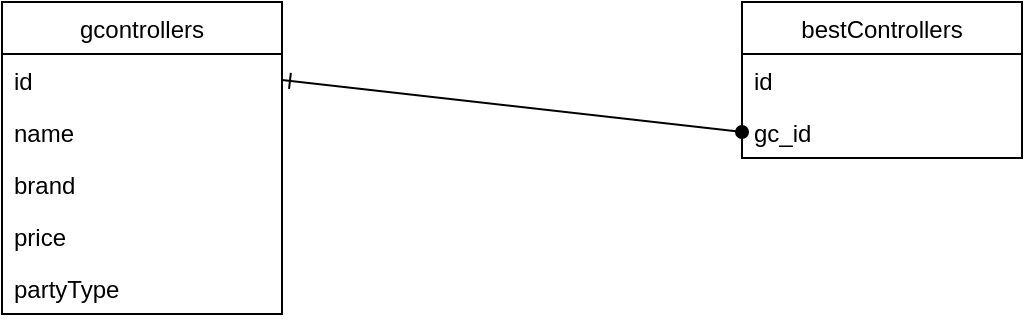 <mxfile version="17.4.5" type="device"><diagram id="3Wl7DNPYKTQsuqgE1KGs" name="Page-1"><mxGraphModel dx="1422" dy="794" grid="1" gridSize="10" guides="1" tooltips="1" connect="1" arrows="1" fold="1" page="1" pageScale="1" pageWidth="850" pageHeight="1100" math="0" shadow="0"><root><mxCell id="0"/><mxCell id="1" parent="0"/><mxCell id="4eNMRqFqM1nlqYt6Isr0-1" value="bestControllers" style="swimlane;fontStyle=0;childLayout=stackLayout;horizontal=1;startSize=26;fillColor=none;horizontalStack=0;resizeParent=1;resizeParentMax=0;resizeLast=0;collapsible=1;marginBottom=0;" vertex="1" parent="1"><mxGeometry x="510" y="290" width="140" height="78" as="geometry"/></mxCell><mxCell id="4eNMRqFqM1nlqYt6Isr0-2" value="id" style="text;strokeColor=none;fillColor=none;align=left;verticalAlign=top;spacingLeft=4;spacingRight=4;overflow=hidden;rotatable=0;points=[[0,0.5],[1,0.5]];portConstraint=eastwest;" vertex="1" parent="4eNMRqFqM1nlqYt6Isr0-1"><mxGeometry y="26" width="140" height="26" as="geometry"/></mxCell><mxCell id="4eNMRqFqM1nlqYt6Isr0-4" value="gc_id" style="text;strokeColor=none;fillColor=none;align=left;verticalAlign=top;spacingLeft=4;spacingRight=4;overflow=hidden;rotatable=0;points=[[0,0.5],[1,0.5]];portConstraint=eastwest;" vertex="1" parent="4eNMRqFqM1nlqYt6Isr0-1"><mxGeometry y="52" width="140" height="26" as="geometry"/></mxCell><mxCell id="4eNMRqFqM1nlqYt6Isr0-36" value="gcontrollers" style="swimlane;fontStyle=0;childLayout=stackLayout;horizontal=1;startSize=26;fillColor=none;horizontalStack=0;resizeParent=1;resizeParentMax=0;resizeLast=0;collapsible=1;marginBottom=0;" vertex="1" parent="1"><mxGeometry x="140" y="290" width="140" height="156" as="geometry"/></mxCell><mxCell id="4eNMRqFqM1nlqYt6Isr0-37" value="id" style="text;strokeColor=none;fillColor=none;align=left;verticalAlign=top;spacingLeft=4;spacingRight=4;overflow=hidden;rotatable=0;points=[[0,0.5],[1,0.5]];portConstraint=eastwest;" vertex="1" parent="4eNMRqFqM1nlqYt6Isr0-36"><mxGeometry y="26" width="140" height="26" as="geometry"/></mxCell><mxCell id="4eNMRqFqM1nlqYt6Isr0-38" value="name" style="text;strokeColor=none;fillColor=none;align=left;verticalAlign=top;spacingLeft=4;spacingRight=4;overflow=hidden;rotatable=0;points=[[0,0.5],[1,0.5]];portConstraint=eastwest;" vertex="1" parent="4eNMRqFqM1nlqYt6Isr0-36"><mxGeometry y="52" width="140" height="26" as="geometry"/></mxCell><mxCell id="4eNMRqFqM1nlqYt6Isr0-39" value="brand" style="text;strokeColor=none;fillColor=none;align=left;verticalAlign=top;spacingLeft=4;spacingRight=4;overflow=hidden;rotatable=0;points=[[0,0.5],[1,0.5]];portConstraint=eastwest;" vertex="1" parent="4eNMRqFqM1nlqYt6Isr0-36"><mxGeometry y="78" width="140" height="26" as="geometry"/></mxCell><mxCell id="4eNMRqFqM1nlqYt6Isr0-40" value="price" style="text;strokeColor=none;fillColor=none;align=left;verticalAlign=top;spacingLeft=4;spacingRight=4;overflow=hidden;rotatable=0;points=[[0,0.5],[1,0.5]];portConstraint=eastwest;" vertex="1" parent="4eNMRqFqM1nlqYt6Isr0-36"><mxGeometry y="104" width="140" height="26" as="geometry"/></mxCell><mxCell id="4eNMRqFqM1nlqYt6Isr0-41" value="partyType" style="text;strokeColor=none;fillColor=none;align=left;verticalAlign=top;spacingLeft=4;spacingRight=4;overflow=hidden;rotatable=0;points=[[0,0.5],[1,0.5]];portConstraint=eastwest;" vertex="1" parent="4eNMRqFqM1nlqYt6Isr0-36"><mxGeometry y="130" width="140" height="26" as="geometry"/></mxCell><mxCell id="4eNMRqFqM1nlqYt6Isr0-45" value="" style="endArrow=oval;html=1;rounded=0;startArrow=ERone;startFill=0;endFill=1;entryX=0;entryY=0.5;entryDx=0;entryDy=0;exitX=1;exitY=0.5;exitDx=0;exitDy=0;" edge="1" parent="1" source="4eNMRqFqM1nlqYt6Isr0-37" target="4eNMRqFqM1nlqYt6Isr0-4"><mxGeometry width="50" height="50" relative="1" as="geometry"><mxPoint x="430" y="510" as="sourcePoint"/><mxPoint x="480" y="460" as="targetPoint"/></mxGeometry></mxCell></root></mxGraphModel></diagram></mxfile>